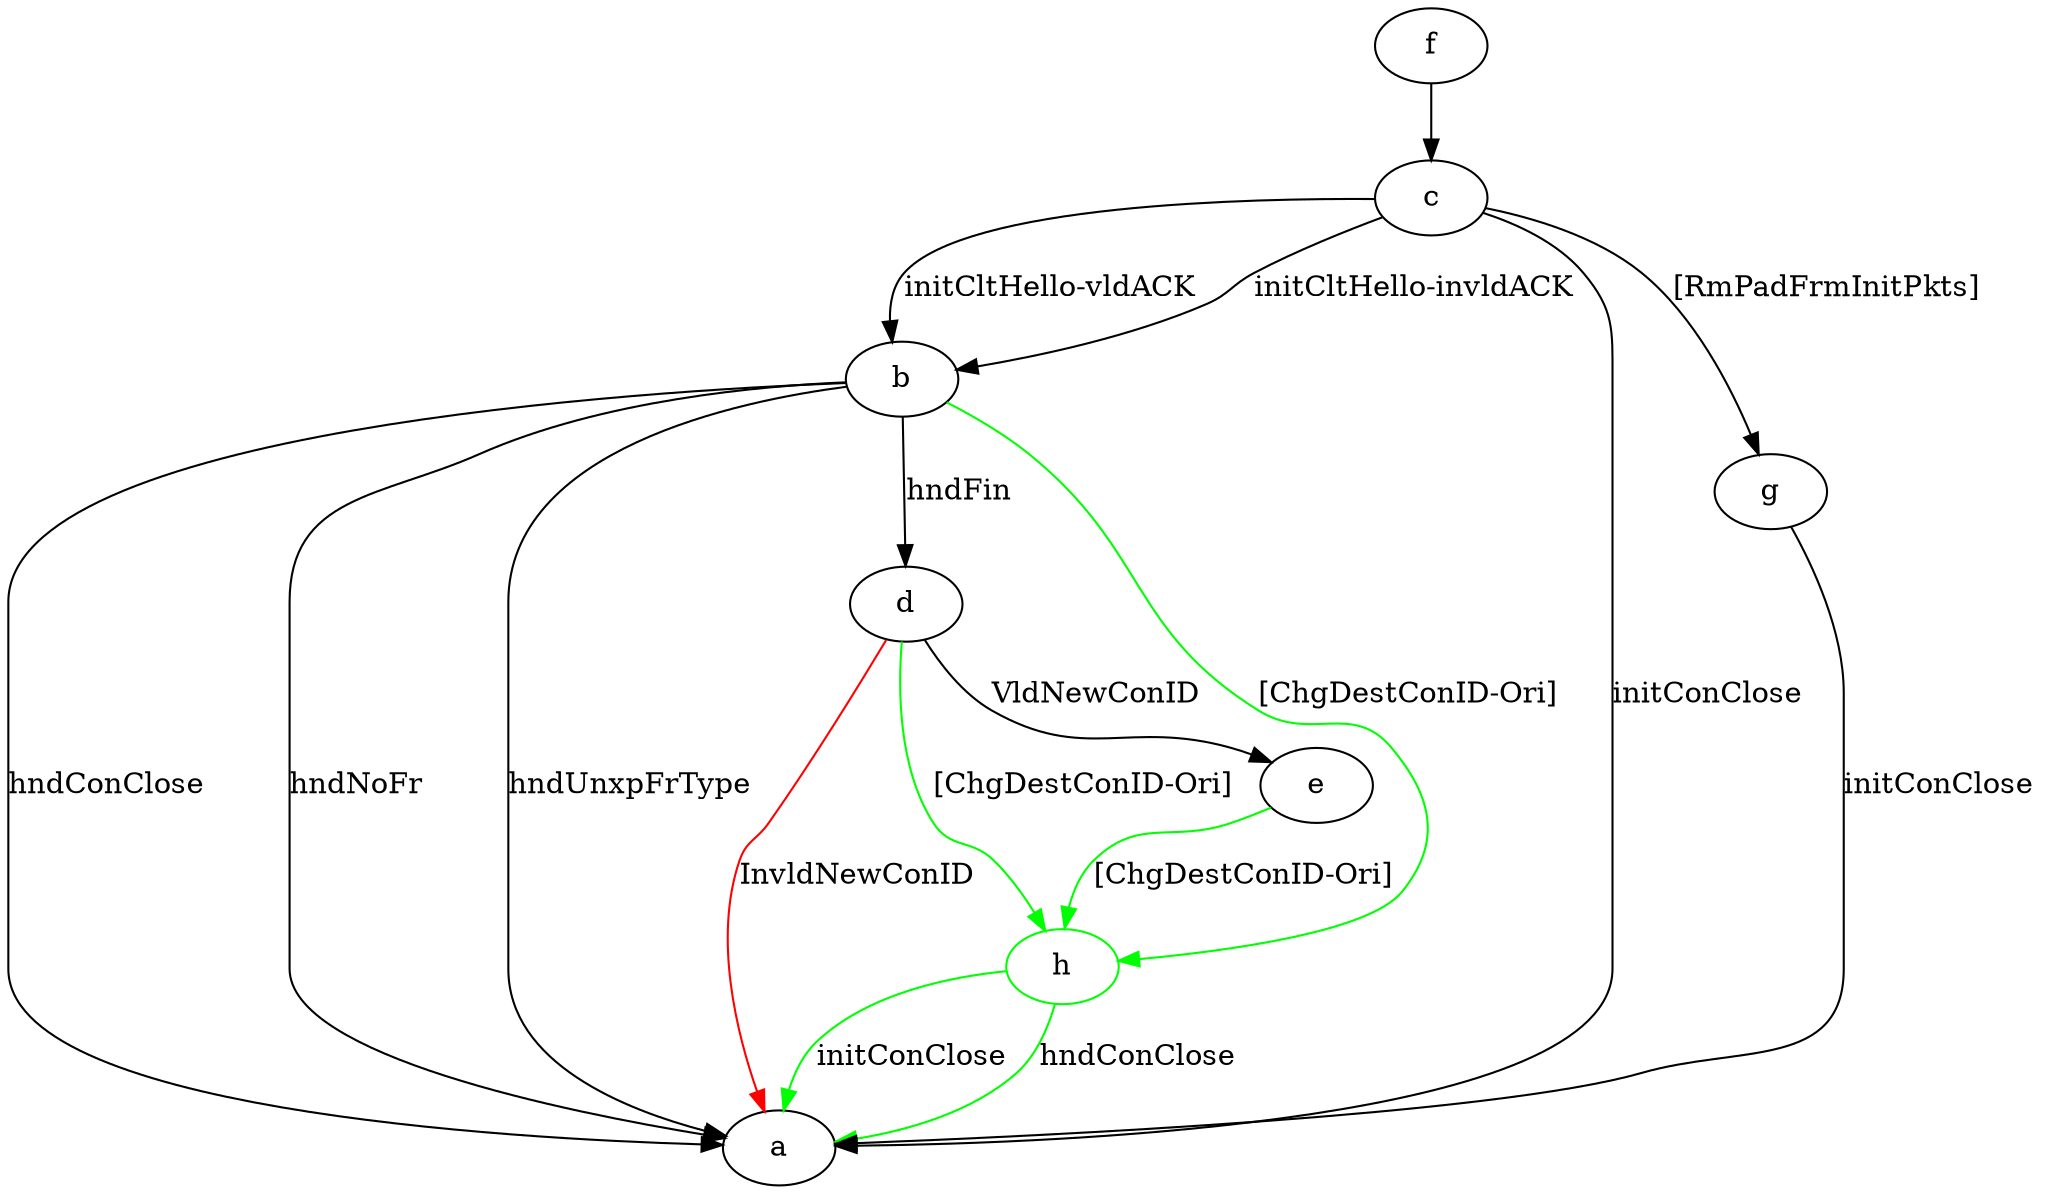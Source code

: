 digraph "" {
	b -> a	[key=0,
		label="hndConClose "];
	b -> a	[key=1,
		label="hndNoFr "];
	b -> a	[key=2,
		label="hndUnxpFrType "];
	b -> d	[key=0,
		label="hndFin "];
	h	[color=green];
	b -> h	[key=0,
		color=green,
		label="[ChgDestConID-Ori] "];
	c -> a	[key=0,
		label="initConClose "];
	c -> b	[key=0,
		label="initCltHello-vldACK "];
	c -> b	[key=1,
		label="initCltHello-invldACK "];
	c -> g	[key=0,
		label="[RmPadFrmInitPkts] "];
	d -> a	[key=0,
		color=red,
		label="InvldNewConID "];
	d -> e	[key=0,
		label="VldNewConID "];
	d -> h	[key=0,
		color=green,
		label="[ChgDestConID-Ori] "];
	e -> h	[key=0,
		color=green,
		label="[ChgDestConID-Ori] "];
	f -> c	[key=0];
	g -> a	[key=0,
		label="initConClose "];
	h -> a	[key=0,
		color=green,
		label="initConClose "];
	h -> a	[key=1,
		color=green,
		label="hndConClose "];
}
